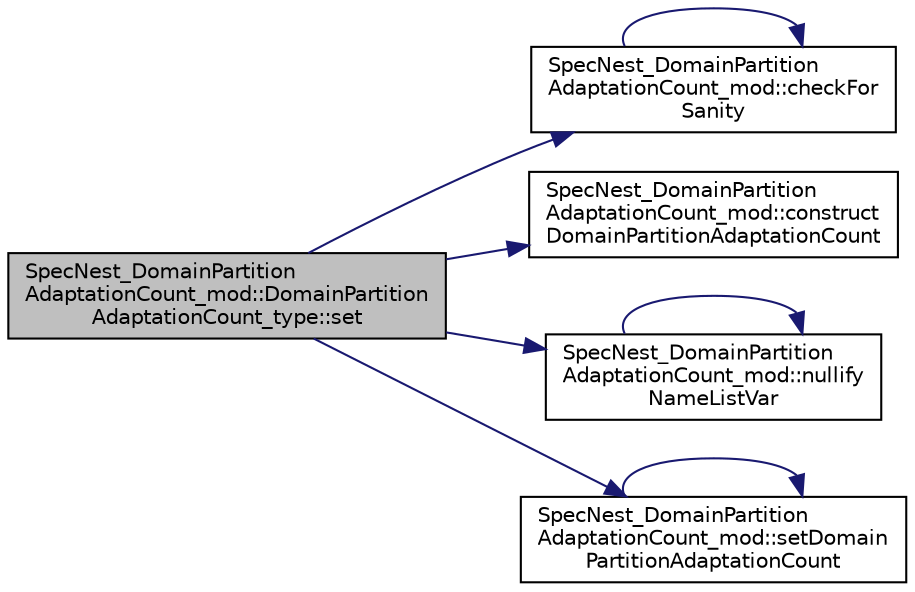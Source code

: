 digraph "SpecNest_DomainPartitionAdaptationCount_mod::DomainPartitionAdaptationCount_type::set"
{
 // LATEX_PDF_SIZE
  edge [fontname="Helvetica",fontsize="10",labelfontname="Helvetica",labelfontsize="10"];
  node [fontname="Helvetica",fontsize="10",shape=record];
  rankdir="LR";
  Node1 [label="SpecNest_DomainPartition\lAdaptationCount_mod::DomainPartition\lAdaptationCount_type::set",height=0.2,width=0.4,color="black", fillcolor="grey75", style="filled", fontcolor="black",tooltip=" "];
  Node1 -> Node2 [color="midnightblue",fontsize="10",style="solid",fontname="Helvetica"];
  Node2 [label="SpecNest_DomainPartition\lAdaptationCount_mod::checkFor\lSanity",height=0.2,width=0.4,color="black", fillcolor="white", style="filled",URL="$namespaceSpecNest__DomainPartitionAdaptationCount__mod.html#a2eda0369087cf2f09b2dc2584bc525f7",tooltip=" "];
  Node2 -> Node2 [color="midnightblue",fontsize="10",style="solid",fontname="Helvetica"];
  Node1 -> Node3 [color="midnightblue",fontsize="10",style="solid",fontname="Helvetica"];
  Node3 [label="SpecNest_DomainPartition\lAdaptationCount_mod::construct\lDomainPartitionAdaptationCount",height=0.2,width=0.4,color="black", fillcolor="white", style="filled",URL="$namespaceSpecNest__DomainPartitionAdaptationCount__mod.html#a018bebb5faf03cd91b5a356bdd72aa94",tooltip=" "];
  Node1 -> Node4 [color="midnightblue",fontsize="10",style="solid",fontname="Helvetica"];
  Node4 [label="SpecNest_DomainPartition\lAdaptationCount_mod::nullify\lNameListVar",height=0.2,width=0.4,color="black", fillcolor="white", style="filled",URL="$namespaceSpecNest__DomainPartitionAdaptationCount__mod.html#abd848601812b593050d24da9c7cb37d8",tooltip=" "];
  Node4 -> Node4 [color="midnightblue",fontsize="10",style="solid",fontname="Helvetica"];
  Node1 -> Node5 [color="midnightblue",fontsize="10",style="solid",fontname="Helvetica"];
  Node5 [label="SpecNest_DomainPartition\lAdaptationCount_mod::setDomain\lPartitionAdaptationCount",height=0.2,width=0.4,color="black", fillcolor="white", style="filled",URL="$namespaceSpecNest__DomainPartitionAdaptationCount__mod.html#a17d6f594aef848d4ef23681c0b962f3c",tooltip=" "];
  Node5 -> Node5 [color="midnightblue",fontsize="10",style="solid",fontname="Helvetica"];
}

